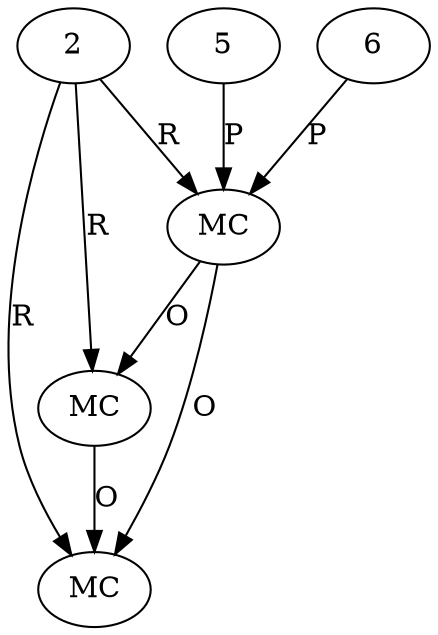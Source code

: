digraph "AUG" {

  1 [ label="MC" s="appendFixedWidthPadRight()" t="StrBuilder" l="782" ];
  2 [ t="StrBuilder" n="sb" ];
  3 [ label="MC" s="toString()" t="Object" l="783" ];
  4 [ label="MC" s="clear()" t="StrBuilder" l="785" ];
  5 [ t="int" v="0" ];
  6 [ t="int" v="0" ];
  6 -> 1 [ label="P" ];
  2 -> 1 [ label="R" ];
  5 -> 1 [ label="P" ];
  1 -> 3 [ label="O" ];
  2 -> 3 [ label="R" ];
  1 -> 4 [ label="O" ];
  3 -> 4 [ label="O" ];
  2 -> 4 [ label="R" ];
}
